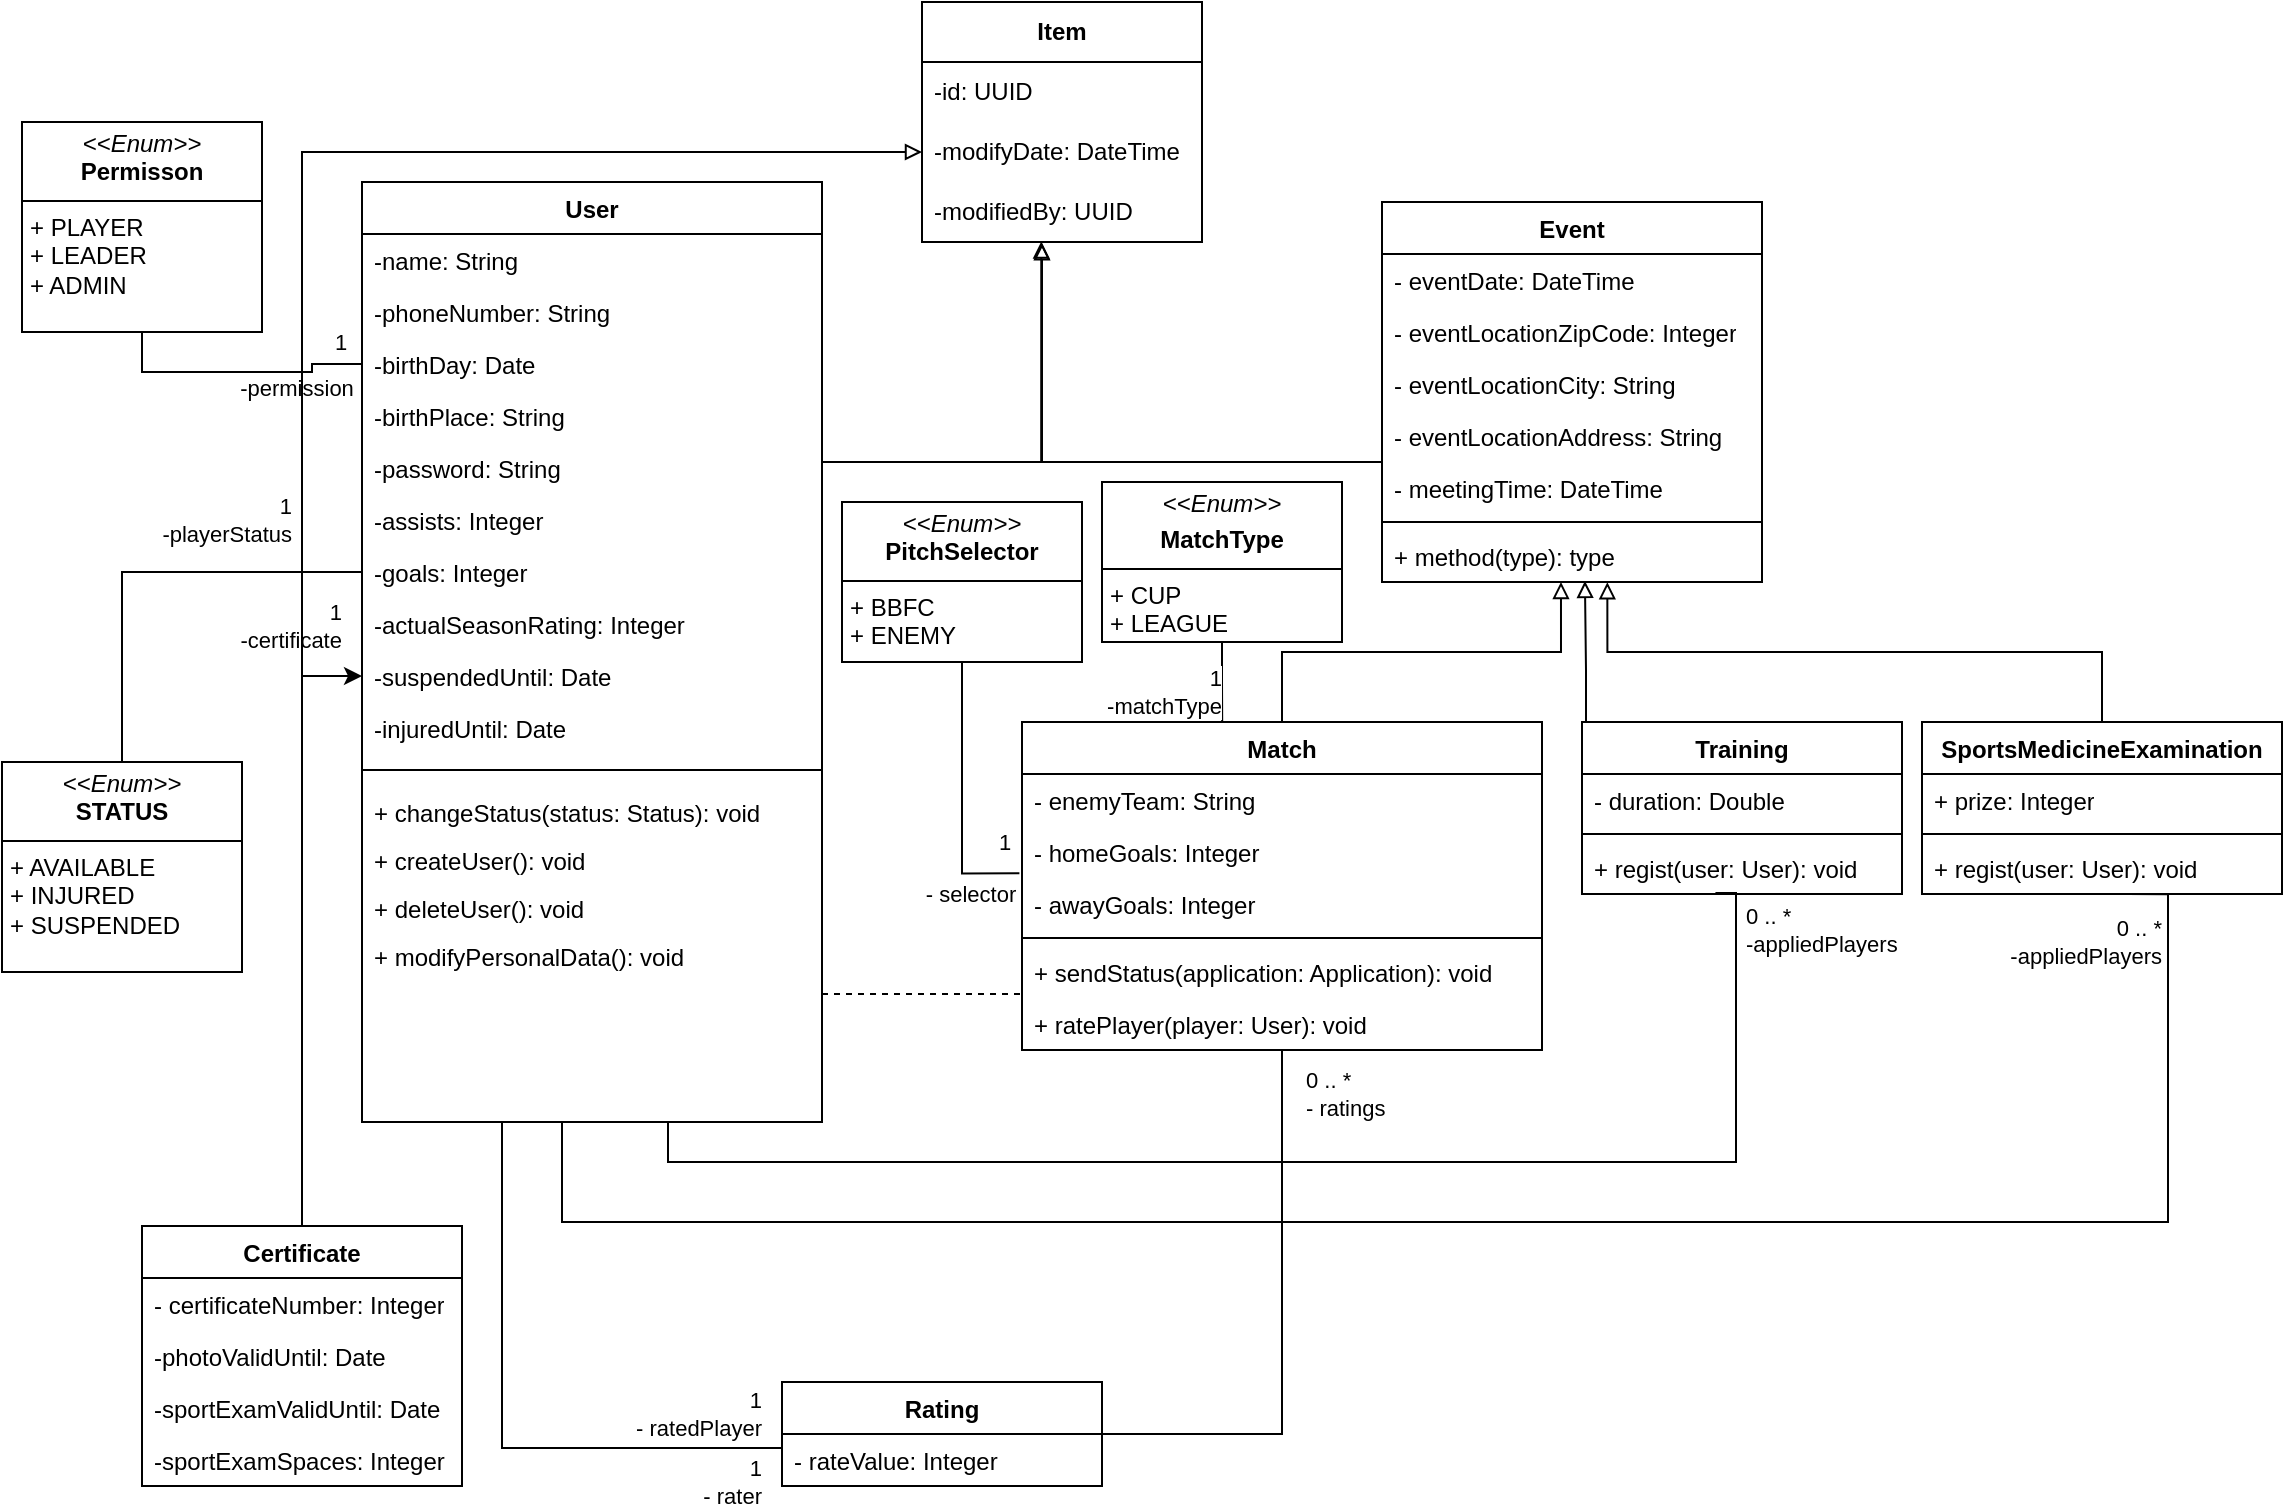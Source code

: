 <mxfile version="24.7.17">
  <diagram id="C5RBs43oDa-KdzZeNtuy" name="Page-1">
    <mxGraphModel dx="1036" dy="654" grid="1" gridSize="10" guides="1" tooltips="1" connect="1" arrows="1" fold="1" page="1" pageScale="1" pageWidth="1169" pageHeight="827" math="0" shadow="0">
      <root>
        <mxCell id="WIyWlLk6GJQsqaUBKTNV-0" />
        <mxCell id="WIyWlLk6GJQsqaUBKTNV-1" parent="WIyWlLk6GJQsqaUBKTNV-0" />
        <mxCell id="DSfsslLwyBWkTTVsgxzs-6" style="edgeStyle=orthogonalEdgeStyle;rounded=0;orthogonalLoop=1;jettySize=auto;html=1;endArrow=block;endFill=0;entryX=0.426;entryY=0.993;entryDx=0;entryDy=0;entryPerimeter=0;" parent="WIyWlLk6GJQsqaUBKTNV-1" source="zkfFHV4jXpPFQw0GAbJ--0" target="DSfsslLwyBWkTTVsgxzs-5" edge="1">
          <mxGeometry relative="1" as="geometry">
            <mxPoint x="520" y="141" as="targetPoint" />
            <Array as="points">
              <mxPoint x="520" y="250" />
            </Array>
          </mxGeometry>
        </mxCell>
        <mxCell id="DSfsslLwyBWkTTVsgxzs-65" style="edgeStyle=orthogonalEdgeStyle;rounded=0;orthogonalLoop=1;jettySize=auto;html=1;entryX=0;entryY=0.154;entryDx=0;entryDy=0;endArrow=none;endFill=0;entryPerimeter=0;" parent="WIyWlLk6GJQsqaUBKTNV-1" target="DSfsslLwyBWkTTVsgxzs-61" edge="1">
          <mxGeometry relative="1" as="geometry">
            <mxPoint x="250" y="580" as="sourcePoint" />
            <mxPoint x="380.32" y="730.436" as="targetPoint" />
            <Array as="points">
              <mxPoint x="250" y="743" />
              <mxPoint x="390" y="743" />
            </Array>
          </mxGeometry>
        </mxCell>
        <mxCell id="DSfsslLwyBWkTTVsgxzs-66" value="1&lt;div&gt;- ratedPlayer&lt;/div&gt;" style="edgeLabel;html=1;align=right;verticalAlign=middle;resizable=0;points=[];" parent="DSfsslLwyBWkTTVsgxzs-65" vertex="1" connectable="0">
          <mxGeometry x="0.612" relative="1" as="geometry">
            <mxPoint x="47" y="-17" as="offset" />
          </mxGeometry>
        </mxCell>
        <mxCell id="DSfsslLwyBWkTTVsgxzs-70" value="&lt;span style=&quot;&quot;&gt;1&lt;/span&gt;&lt;div style=&quot;&quot;&gt;- rater&lt;/div&gt;" style="edgeLabel;html=1;align=right;verticalAlign=middle;resizable=0;points=[];" parent="DSfsslLwyBWkTTVsgxzs-65" vertex="1" connectable="0">
          <mxGeometry x="0.456" y="-1" relative="1" as="geometry">
            <mxPoint x="70" y="16" as="offset" />
          </mxGeometry>
        </mxCell>
        <mxCell id="zkfFHV4jXpPFQw0GAbJ--0" value="User&#xa;" style="swimlane;fontStyle=1;align=center;verticalAlign=top;childLayout=stackLayout;horizontal=1;startSize=26;horizontalStack=0;resizeParent=1;resizeLast=0;collapsible=1;marginBottom=0;rounded=0;shadow=0;strokeWidth=1;" parent="WIyWlLk6GJQsqaUBKTNV-1" vertex="1">
          <mxGeometry x="180" y="110" width="230" height="470" as="geometry">
            <mxRectangle x="230" y="140" width="160" height="26" as="alternateBounds" />
          </mxGeometry>
        </mxCell>
        <mxCell id="zkfFHV4jXpPFQw0GAbJ--1" value="-name: String" style="text;align=left;verticalAlign=top;spacingLeft=4;spacingRight=4;overflow=hidden;rotatable=0;points=[[0,0.5],[1,0.5]];portConstraint=eastwest;" parent="zkfFHV4jXpPFQw0GAbJ--0" vertex="1">
          <mxGeometry y="26" width="230" height="26" as="geometry" />
        </mxCell>
        <mxCell id="zkfFHV4jXpPFQw0GAbJ--2" value="-phoneNumber: String" style="text;align=left;verticalAlign=top;spacingLeft=4;spacingRight=4;overflow=hidden;rotatable=0;points=[[0,0.5],[1,0.5]];portConstraint=eastwest;rounded=0;shadow=0;html=0;" parent="zkfFHV4jXpPFQw0GAbJ--0" vertex="1">
          <mxGeometry y="52" width="230" height="26" as="geometry" />
        </mxCell>
        <mxCell id="zkfFHV4jXpPFQw0GAbJ--3" value="-birthDay: Date" style="text;align=left;verticalAlign=top;spacingLeft=4;spacingRight=4;overflow=hidden;rotatable=0;points=[[0,0.5],[1,0.5]];portConstraint=eastwest;rounded=0;shadow=0;html=0;" parent="zkfFHV4jXpPFQw0GAbJ--0" vertex="1">
          <mxGeometry y="78" width="230" height="26" as="geometry" />
        </mxCell>
        <mxCell id="DSfsslLwyBWkTTVsgxzs-0" value="-birthPlace: String" style="text;align=left;verticalAlign=top;spacingLeft=4;spacingRight=4;overflow=hidden;rotatable=0;points=[[0,0.5],[1,0.5]];portConstraint=eastwest;rounded=0;shadow=0;html=0;" parent="zkfFHV4jXpPFQw0GAbJ--0" vertex="1">
          <mxGeometry y="104" width="230" height="26" as="geometry" />
        </mxCell>
        <mxCell id="DSfsslLwyBWkTTVsgxzs-1" value="-password: String" style="text;align=left;verticalAlign=top;spacingLeft=4;spacingRight=4;overflow=hidden;rotatable=0;points=[[0,0.5],[1,0.5]];portConstraint=eastwest;rounded=0;shadow=0;html=0;" parent="zkfFHV4jXpPFQw0GAbJ--0" vertex="1">
          <mxGeometry y="130" width="230" height="26" as="geometry" />
        </mxCell>
        <mxCell id="DSfsslLwyBWkTTVsgxzs-12" value="-assists: Integer&#xa;" style="text;align=left;verticalAlign=top;spacingLeft=4;spacingRight=4;overflow=hidden;rotatable=0;points=[[0,0.5],[1,0.5]];portConstraint=eastwest;rounded=0;shadow=0;html=0;" parent="zkfFHV4jXpPFQw0GAbJ--0" vertex="1">
          <mxGeometry y="156" width="230" height="26" as="geometry" />
        </mxCell>
        <mxCell id="DSfsslLwyBWkTTVsgxzs-11" value="-goals: Integer&#xa;" style="text;align=left;verticalAlign=top;spacingLeft=4;spacingRight=4;overflow=hidden;rotatable=0;points=[[0,0.5],[1,0.5]];portConstraint=eastwest;rounded=0;shadow=0;html=0;" parent="zkfFHV4jXpPFQw0GAbJ--0" vertex="1">
          <mxGeometry y="182" width="230" height="26" as="geometry" />
        </mxCell>
        <mxCell id="DSfsslLwyBWkTTVsgxzs-54" value="-actualSeasonRating: Integer&#xa;" style="text;align=left;verticalAlign=top;spacingLeft=4;spacingRight=4;overflow=hidden;rotatable=0;points=[[0,0.5],[1,0.5]];portConstraint=eastwest;rounded=0;shadow=0;html=0;" parent="zkfFHV4jXpPFQw0GAbJ--0" vertex="1">
          <mxGeometry y="208" width="230" height="26" as="geometry" />
        </mxCell>
        <mxCell id="DSfsslLwyBWkTTVsgxzs-58" value="-suspendedUntil: Date&#xa;" style="text;align=left;verticalAlign=top;spacingLeft=4;spacingRight=4;overflow=hidden;rotatable=0;points=[[0,0.5],[1,0.5]];portConstraint=eastwest;rounded=0;shadow=0;html=0;" parent="zkfFHV4jXpPFQw0GAbJ--0" vertex="1">
          <mxGeometry y="234" width="230" height="26" as="geometry" />
        </mxCell>
        <mxCell id="PgkXn1ApNqXsyGtWUfF3-30" value="-injuredUntil: Date&#xa;" style="text;align=left;verticalAlign=top;spacingLeft=4;spacingRight=4;overflow=hidden;rotatable=0;points=[[0,0.5],[1,0.5]];portConstraint=eastwest;rounded=0;shadow=0;html=0;" parent="zkfFHV4jXpPFQw0GAbJ--0" vertex="1">
          <mxGeometry y="260" width="230" height="26" as="geometry" />
        </mxCell>
        <mxCell id="zkfFHV4jXpPFQw0GAbJ--4" value="" style="line;html=1;strokeWidth=1;align=left;verticalAlign=middle;spacingTop=-1;spacingLeft=3;spacingRight=3;rotatable=0;labelPosition=right;points=[];portConstraint=eastwest;" parent="zkfFHV4jXpPFQw0GAbJ--0" vertex="1">
          <mxGeometry y="286" width="230" height="16" as="geometry" />
        </mxCell>
        <mxCell id="zkfFHV4jXpPFQw0GAbJ--5" value="+ changeStatus(status: Status): void" style="text;align=left;verticalAlign=top;spacingLeft=4;spacingRight=4;overflow=hidden;rotatable=0;points=[[0,0.5],[1,0.5]];portConstraint=eastwest;" parent="zkfFHV4jXpPFQw0GAbJ--0" vertex="1">
          <mxGeometry y="302" width="230" height="24" as="geometry" />
        </mxCell>
        <mxCell id="DSfsslLwyBWkTTVsgxzs-71" value="+ createUser(): void" style="text;align=left;verticalAlign=top;spacingLeft=4;spacingRight=4;overflow=hidden;rotatable=0;points=[[0,0.5],[1,0.5]];portConstraint=eastwest;" parent="zkfFHV4jXpPFQw0GAbJ--0" vertex="1">
          <mxGeometry y="326" width="230" height="24" as="geometry" />
        </mxCell>
        <mxCell id="DSfsslLwyBWkTTVsgxzs-72" value="+ deleteUser(): void" style="text;align=left;verticalAlign=top;spacingLeft=4;spacingRight=4;overflow=hidden;rotatable=0;points=[[0,0.5],[1,0.5]];portConstraint=eastwest;" parent="zkfFHV4jXpPFQw0GAbJ--0" vertex="1">
          <mxGeometry y="350" width="230" height="24" as="geometry" />
        </mxCell>
        <mxCell id="DSfsslLwyBWkTTVsgxzs-73" value="+ modifyPersonalData(): void" style="text;align=left;verticalAlign=top;spacingLeft=4;spacingRight=4;overflow=hidden;rotatable=0;points=[[0,0.5],[1,0.5]];portConstraint=eastwest;" parent="zkfFHV4jXpPFQw0GAbJ--0" vertex="1">
          <mxGeometry y="374" width="230" height="24" as="geometry" />
        </mxCell>
        <mxCell id="DSfsslLwyBWkTTVsgxzs-2" value="&lt;b&gt;Item&lt;/b&gt;" style="swimlane;fontStyle=0;childLayout=stackLayout;horizontal=1;startSize=30;horizontalStack=0;resizeParent=1;resizeParentMax=0;resizeLast=0;collapsible=1;marginBottom=0;whiteSpace=wrap;html=1;" parent="WIyWlLk6GJQsqaUBKTNV-1" vertex="1">
          <mxGeometry x="460" y="20" width="140" height="120" as="geometry" />
        </mxCell>
        <mxCell id="DSfsslLwyBWkTTVsgxzs-3" value="-id: UUID" style="text;strokeColor=none;fillColor=none;align=left;verticalAlign=middle;spacingLeft=4;spacingRight=4;overflow=hidden;points=[[0,0.5],[1,0.5]];portConstraint=eastwest;rotatable=0;whiteSpace=wrap;html=1;" parent="DSfsslLwyBWkTTVsgxzs-2" vertex="1">
          <mxGeometry y="30" width="140" height="30" as="geometry" />
        </mxCell>
        <mxCell id="DSfsslLwyBWkTTVsgxzs-4" value="-modifyDate: DateTime" style="text;strokeColor=none;fillColor=none;align=left;verticalAlign=middle;spacingLeft=4;spacingRight=4;overflow=hidden;points=[[0,0.5],[1,0.5]];portConstraint=eastwest;rotatable=0;whiteSpace=wrap;html=1;" parent="DSfsslLwyBWkTTVsgxzs-2" vertex="1">
          <mxGeometry y="60" width="140" height="30" as="geometry" />
        </mxCell>
        <mxCell id="DSfsslLwyBWkTTVsgxzs-5" value="-modifiedBy: UUID" style="text;strokeColor=none;fillColor=none;align=left;verticalAlign=middle;spacingLeft=4;spacingRight=4;overflow=hidden;points=[[0,0.5],[1,0.5]];portConstraint=eastwest;rotatable=0;whiteSpace=wrap;html=1;" parent="DSfsslLwyBWkTTVsgxzs-2" vertex="1">
          <mxGeometry y="90" width="140" height="30" as="geometry" />
        </mxCell>
        <mxCell id="DSfsslLwyBWkTTVsgxzs-8" style="edgeStyle=orthogonalEdgeStyle;rounded=0;orthogonalLoop=1;jettySize=auto;html=1;entryX=0;entryY=0.5;entryDx=0;entryDy=0;endArrow=none;endFill=0;" parent="WIyWlLk6GJQsqaUBKTNV-1" source="DSfsslLwyBWkTTVsgxzs-7" target="zkfFHV4jXpPFQw0GAbJ--3" edge="1">
          <mxGeometry relative="1" as="geometry" />
        </mxCell>
        <mxCell id="DSfsslLwyBWkTTVsgxzs-9" value="-permission&lt;div&gt;&lt;br&gt;&lt;/div&gt;" style="edgeLabel;html=1;align=center;verticalAlign=middle;resizable=0;points=[];" parent="DSfsslLwyBWkTTVsgxzs-8" vertex="1" connectable="0">
          <mxGeometry x="0.739" y="-2" relative="1" as="geometry">
            <mxPoint x="-16" y="17" as="offset" />
          </mxGeometry>
        </mxCell>
        <mxCell id="DSfsslLwyBWkTTVsgxzs-10" value="1" style="edgeLabel;html=1;align=center;verticalAlign=middle;resizable=0;points=[];" parent="DSfsslLwyBWkTTVsgxzs-8" vertex="1" connectable="0">
          <mxGeometry x="0.682" y="-1" relative="1" as="geometry">
            <mxPoint x="10" y="-12" as="offset" />
          </mxGeometry>
        </mxCell>
        <mxCell id="DSfsslLwyBWkTTVsgxzs-7" value="&lt;p style=&quot;margin:0px;margin-top:4px;text-align:center;&quot;&gt;&lt;i&gt;&amp;lt;&amp;lt;Enum&amp;gt;&amp;gt;&lt;/i&gt;&lt;br&gt;&lt;b&gt;Permisson&lt;/b&gt;&lt;/p&gt;&lt;hr size=&quot;1&quot; style=&quot;border-style:solid;&quot;&gt;&lt;p style=&quot;margin:0px;margin-left:4px;&quot;&gt;+ PLAYER&lt;br&gt;+ LEADER&lt;/p&gt;&lt;p style=&quot;margin:0px;margin-left:4px;&quot;&gt;+ ADMIN&lt;/p&gt;" style="verticalAlign=top;align=left;overflow=fill;html=1;whiteSpace=wrap;" parent="WIyWlLk6GJQsqaUBKTNV-1" vertex="1">
          <mxGeometry x="10" y="80" width="120" height="105" as="geometry" />
        </mxCell>
        <mxCell id="DSfsslLwyBWkTTVsgxzs-13" value="&lt;div&gt;Event&lt;/div&gt;&lt;div&gt;&lt;br&gt;&lt;/div&gt;" style="swimlane;fontStyle=1;align=center;verticalAlign=top;childLayout=stackLayout;horizontal=1;startSize=26;horizontalStack=0;resizeParent=1;resizeParentMax=0;resizeLast=0;collapsible=1;marginBottom=0;whiteSpace=wrap;html=1;" parent="WIyWlLk6GJQsqaUBKTNV-1" vertex="1">
          <mxGeometry x="690" y="120" width="190" height="190" as="geometry" />
        </mxCell>
        <mxCell id="DSfsslLwyBWkTTVsgxzs-14" value="- eventDate: DateTime&lt;div&gt;&lt;br&gt;&lt;/div&gt;" style="text;strokeColor=none;fillColor=none;align=left;verticalAlign=top;spacingLeft=4;spacingRight=4;overflow=hidden;rotatable=0;points=[[0,0.5],[1,0.5]];portConstraint=eastwest;whiteSpace=wrap;html=1;" parent="DSfsslLwyBWkTTVsgxzs-13" vertex="1">
          <mxGeometry y="26" width="190" height="26" as="geometry" />
        </mxCell>
        <mxCell id="DSfsslLwyBWkTTVsgxzs-18" value="- eventLocationZipCode: Integer&lt;div&gt;&lt;div&gt;&lt;br&gt;&lt;/div&gt;&lt;/div&gt;" style="text;strokeColor=none;fillColor=none;align=left;verticalAlign=top;spacingLeft=4;spacingRight=4;overflow=hidden;rotatable=0;points=[[0,0.5],[1,0.5]];portConstraint=eastwest;whiteSpace=wrap;html=1;" parent="DSfsslLwyBWkTTVsgxzs-13" vertex="1">
          <mxGeometry y="52" width="190" height="26" as="geometry" />
        </mxCell>
        <mxCell id="DSfsslLwyBWkTTVsgxzs-19" value="- eventLocationCity: String&lt;div&gt;&lt;div&gt;&lt;br&gt;&lt;/div&gt;&lt;/div&gt;" style="text;strokeColor=none;fillColor=none;align=left;verticalAlign=top;spacingLeft=4;spacingRight=4;overflow=hidden;rotatable=0;points=[[0,0.5],[1,0.5]];portConstraint=eastwest;whiteSpace=wrap;html=1;" parent="DSfsslLwyBWkTTVsgxzs-13" vertex="1">
          <mxGeometry y="78" width="190" height="26" as="geometry" />
        </mxCell>
        <mxCell id="DSfsslLwyBWkTTVsgxzs-20" value="- eventLocationAddress: String&lt;div&gt;&lt;div&gt;&lt;br&gt;&lt;/div&gt;&lt;/div&gt;" style="text;strokeColor=none;fillColor=none;align=left;verticalAlign=top;spacingLeft=4;spacingRight=4;overflow=hidden;rotatable=0;points=[[0,0.5],[1,0.5]];portConstraint=eastwest;whiteSpace=wrap;html=1;" parent="DSfsslLwyBWkTTVsgxzs-13" vertex="1">
          <mxGeometry y="104" width="190" height="26" as="geometry" />
        </mxCell>
        <mxCell id="DSfsslLwyBWkTTVsgxzs-36" value="- meetingTime: DateTime&lt;div&gt;&lt;div&gt;&lt;br&gt;&lt;/div&gt;&lt;/div&gt;" style="text;strokeColor=none;fillColor=none;align=left;verticalAlign=top;spacingLeft=4;spacingRight=4;overflow=hidden;rotatable=0;points=[[0,0.5],[1,0.5]];portConstraint=eastwest;whiteSpace=wrap;html=1;" parent="DSfsslLwyBWkTTVsgxzs-13" vertex="1">
          <mxGeometry y="130" width="190" height="26" as="geometry" />
        </mxCell>
        <mxCell id="DSfsslLwyBWkTTVsgxzs-15" value="" style="line;strokeWidth=1;fillColor=none;align=left;verticalAlign=middle;spacingTop=-1;spacingLeft=3;spacingRight=3;rotatable=0;labelPosition=right;points=[];portConstraint=eastwest;strokeColor=inherit;" parent="DSfsslLwyBWkTTVsgxzs-13" vertex="1">
          <mxGeometry y="156" width="190" height="8" as="geometry" />
        </mxCell>
        <mxCell id="DSfsslLwyBWkTTVsgxzs-16" value="+ method(type): type" style="text;strokeColor=none;fillColor=none;align=left;verticalAlign=top;spacingLeft=4;spacingRight=4;overflow=hidden;rotatable=0;points=[[0,0.5],[1,0.5]];portConstraint=eastwest;whiteSpace=wrap;html=1;" parent="DSfsslLwyBWkTTVsgxzs-13" vertex="1">
          <mxGeometry y="164" width="190" height="26" as="geometry" />
        </mxCell>
        <mxCell id="DSfsslLwyBWkTTVsgxzs-17" style="edgeStyle=orthogonalEdgeStyle;rounded=0;orthogonalLoop=1;jettySize=auto;html=1;endArrow=block;endFill=0;entryX=0.427;entryY=1.02;entryDx=0;entryDy=0;entryPerimeter=0;" parent="WIyWlLk6GJQsqaUBKTNV-1" target="DSfsslLwyBWkTTVsgxzs-5" edge="1">
          <mxGeometry relative="1" as="geometry">
            <mxPoint x="690" y="250" as="sourcePoint" />
            <mxPoint x="540" y="150" as="targetPoint" />
            <Array as="points">
              <mxPoint x="520" y="250" />
              <mxPoint x="520" y="141" />
            </Array>
          </mxGeometry>
        </mxCell>
        <mxCell id="DSfsslLwyBWkTTVsgxzs-21" value="Match" style="swimlane;fontStyle=1;align=center;verticalAlign=top;childLayout=stackLayout;horizontal=1;startSize=26;horizontalStack=0;resizeParent=1;resizeParentMax=0;resizeLast=0;collapsible=1;marginBottom=0;whiteSpace=wrap;html=1;" parent="WIyWlLk6GJQsqaUBKTNV-1" vertex="1">
          <mxGeometry x="510" y="380" width="260" height="164" as="geometry">
            <mxRectangle x="440" y="470" width="70" height="30" as="alternateBounds" />
          </mxGeometry>
        </mxCell>
        <mxCell id="DSfsslLwyBWkTTVsgxzs-22" value="- enemyTeam: String" style="text;strokeColor=none;fillColor=none;align=left;verticalAlign=top;spacingLeft=4;spacingRight=4;overflow=hidden;rotatable=0;points=[[0,0.5],[1,0.5]];portConstraint=eastwest;whiteSpace=wrap;html=1;" parent="DSfsslLwyBWkTTVsgxzs-21" vertex="1">
          <mxGeometry y="26" width="260" height="26" as="geometry" />
        </mxCell>
        <mxCell id="DSfsslLwyBWkTTVsgxzs-37" value="- homeGoals: Integer&lt;div&gt;&lt;br&gt;&lt;/div&gt;" style="text;strokeColor=none;fillColor=none;align=left;verticalAlign=top;spacingLeft=4;spacingRight=4;overflow=hidden;rotatable=0;points=[[0,0.5],[1,0.5]];portConstraint=eastwest;whiteSpace=wrap;html=1;" parent="DSfsslLwyBWkTTVsgxzs-21" vertex="1">
          <mxGeometry y="52" width="260" height="26" as="geometry" />
        </mxCell>
        <mxCell id="DSfsslLwyBWkTTVsgxzs-38" value="- awayGoals: Integer&lt;div&gt;&lt;br&gt;&lt;/div&gt;" style="text;strokeColor=none;fillColor=none;align=left;verticalAlign=top;spacingLeft=4;spacingRight=4;overflow=hidden;rotatable=0;points=[[0,0.5],[1,0.5]];portConstraint=eastwest;whiteSpace=wrap;html=1;" parent="DSfsslLwyBWkTTVsgxzs-21" vertex="1">
          <mxGeometry y="78" width="260" height="26" as="geometry" />
        </mxCell>
        <mxCell id="DSfsslLwyBWkTTVsgxzs-23" value="" style="line;strokeWidth=1;fillColor=none;align=left;verticalAlign=middle;spacingTop=-1;spacingLeft=3;spacingRight=3;rotatable=0;labelPosition=right;points=[];portConstraint=eastwest;strokeColor=inherit;" parent="DSfsslLwyBWkTTVsgxzs-21" vertex="1">
          <mxGeometry y="104" width="260" height="8" as="geometry" />
        </mxCell>
        <mxCell id="DSfsslLwyBWkTTVsgxzs-24" value="+ sendStatus(application: Application): void" style="text;strokeColor=none;fillColor=none;align=left;verticalAlign=top;spacingLeft=4;spacingRight=4;overflow=hidden;rotatable=0;points=[[0,0.5],[1,0.5]];portConstraint=eastwest;whiteSpace=wrap;html=1;" parent="DSfsslLwyBWkTTVsgxzs-21" vertex="1">
          <mxGeometry y="112" width="260" height="26" as="geometry" />
        </mxCell>
        <mxCell id="DSfsslLwyBWkTTVsgxzs-69" value="&lt;span style=&quot;text-wrap: nowrap;&quot;&gt;+ ratePlayer(player: User): void&lt;/span&gt;" style="text;strokeColor=none;fillColor=none;align=left;verticalAlign=top;spacingLeft=4;spacingRight=4;overflow=hidden;rotatable=0;points=[[0,0.5],[1,0.5]];portConstraint=eastwest;whiteSpace=wrap;html=1;" parent="DSfsslLwyBWkTTVsgxzs-21" vertex="1">
          <mxGeometry y="138" width="260" height="26" as="geometry" />
        </mxCell>
        <mxCell id="DSfsslLwyBWkTTVsgxzs-25" style="edgeStyle=orthogonalEdgeStyle;rounded=0;orthogonalLoop=1;jettySize=auto;html=1;endArrow=block;endFill=0;entryX=0.471;entryY=0.998;entryDx=0;entryDy=0;entryPerimeter=0;" parent="WIyWlLk6GJQsqaUBKTNV-1" source="DSfsslLwyBWkTTVsgxzs-21" target="DSfsslLwyBWkTTVsgxzs-16" edge="1">
          <mxGeometry relative="1" as="geometry">
            <mxPoint x="780" y="330" as="targetPoint" />
          </mxGeometry>
        </mxCell>
        <mxCell id="DSfsslLwyBWkTTVsgxzs-30" style="edgeStyle=orthogonalEdgeStyle;rounded=0;orthogonalLoop=1;jettySize=auto;html=1;endArrow=block;endFill=0;entryX=0.534;entryY=0.98;entryDx=0;entryDy=0;entryPerimeter=0;" parent="WIyWlLk6GJQsqaUBKTNV-1" source="DSfsslLwyBWkTTVsgxzs-26" target="DSfsslLwyBWkTTVsgxzs-16" edge="1">
          <mxGeometry relative="1" as="geometry">
            <mxPoint x="792" y="330" as="targetPoint" />
            <Array as="points">
              <mxPoint x="792" y="354" />
              <mxPoint x="791" y="354" />
            </Array>
          </mxGeometry>
        </mxCell>
        <mxCell id="DSfsslLwyBWkTTVsgxzs-26" value="Training" style="swimlane;fontStyle=1;align=center;verticalAlign=top;childLayout=stackLayout;horizontal=1;startSize=26;horizontalStack=0;resizeParent=1;resizeParentMax=0;resizeLast=0;collapsible=1;marginBottom=0;whiteSpace=wrap;html=1;" parent="WIyWlLk6GJQsqaUBKTNV-1" vertex="1">
          <mxGeometry x="790" y="380" width="160" height="86" as="geometry" />
        </mxCell>
        <mxCell id="DSfsslLwyBWkTTVsgxzs-27" value="- duration: Double&lt;div&gt;&lt;br&gt;&lt;/div&gt;" style="text;strokeColor=none;fillColor=none;align=left;verticalAlign=top;spacingLeft=4;spacingRight=4;overflow=hidden;rotatable=0;points=[[0,0.5],[1,0.5]];portConstraint=eastwest;whiteSpace=wrap;html=1;" parent="DSfsslLwyBWkTTVsgxzs-26" vertex="1">
          <mxGeometry y="26" width="160" height="26" as="geometry" />
        </mxCell>
        <mxCell id="DSfsslLwyBWkTTVsgxzs-28" value="" style="line;strokeWidth=1;fillColor=none;align=left;verticalAlign=middle;spacingTop=-1;spacingLeft=3;spacingRight=3;rotatable=0;labelPosition=right;points=[];portConstraint=eastwest;strokeColor=inherit;" parent="DSfsslLwyBWkTTVsgxzs-26" vertex="1">
          <mxGeometry y="52" width="160" height="8" as="geometry" />
        </mxCell>
        <mxCell id="DSfsslLwyBWkTTVsgxzs-29" value="+ regist(user: User): void" style="text;strokeColor=none;fillColor=none;align=left;verticalAlign=top;spacingLeft=4;spacingRight=4;overflow=hidden;rotatable=0;points=[[0,0.5],[1,0.5]];portConstraint=eastwest;whiteSpace=wrap;html=1;" parent="DSfsslLwyBWkTTVsgxzs-26" vertex="1">
          <mxGeometry y="60" width="160" height="26" as="geometry" />
        </mxCell>
        <mxCell id="DSfsslLwyBWkTTVsgxzs-31" value="SportsMedicineExamination" style="swimlane;fontStyle=1;align=center;verticalAlign=top;childLayout=stackLayout;horizontal=1;startSize=26;horizontalStack=0;resizeParent=1;resizeParentMax=0;resizeLast=0;collapsible=1;marginBottom=0;whiteSpace=wrap;html=1;" parent="WIyWlLk6GJQsqaUBKTNV-1" vertex="1">
          <mxGeometry x="960" y="380" width="180" height="86" as="geometry" />
        </mxCell>
        <mxCell id="DSfsslLwyBWkTTVsgxzs-32" value="+ prize: Integer" style="text;strokeColor=none;fillColor=none;align=left;verticalAlign=top;spacingLeft=4;spacingRight=4;overflow=hidden;rotatable=0;points=[[0,0.5],[1,0.5]];portConstraint=eastwest;whiteSpace=wrap;html=1;" parent="DSfsslLwyBWkTTVsgxzs-31" vertex="1">
          <mxGeometry y="26" width="180" height="26" as="geometry" />
        </mxCell>
        <mxCell id="DSfsslLwyBWkTTVsgxzs-33" value="" style="line;strokeWidth=1;fillColor=none;align=left;verticalAlign=middle;spacingTop=-1;spacingLeft=3;spacingRight=3;rotatable=0;labelPosition=right;points=[];portConstraint=eastwest;strokeColor=inherit;" parent="DSfsslLwyBWkTTVsgxzs-31" vertex="1">
          <mxGeometry y="52" width="180" height="8" as="geometry" />
        </mxCell>
        <mxCell id="DSfsslLwyBWkTTVsgxzs-34" value="+ regist(user: User): void" style="text;strokeColor=none;fillColor=none;align=left;verticalAlign=top;spacingLeft=4;spacingRight=4;overflow=hidden;rotatable=0;points=[[0,0.5],[1,0.5]];portConstraint=eastwest;whiteSpace=wrap;html=1;" parent="DSfsslLwyBWkTTVsgxzs-31" vertex="1">
          <mxGeometry y="60" width="180" height="26" as="geometry" />
        </mxCell>
        <mxCell id="DSfsslLwyBWkTTVsgxzs-35" style="edgeStyle=orthogonalEdgeStyle;rounded=0;orthogonalLoop=1;jettySize=auto;html=1;entryX=0.593;entryY=1.003;entryDx=0;entryDy=0;entryPerimeter=0;endArrow=block;endFill=0;" parent="WIyWlLk6GJQsqaUBKTNV-1" source="DSfsslLwyBWkTTVsgxzs-31" target="DSfsslLwyBWkTTVsgxzs-16" edge="1">
          <mxGeometry relative="1" as="geometry" />
        </mxCell>
        <mxCell id="DSfsslLwyBWkTTVsgxzs-39" value="&lt;p style=&quot;margin:0px;margin-top:4px;text-align:center;&quot;&gt;&lt;i&gt;&amp;lt;&amp;lt;Enum&amp;gt;&amp;gt;&lt;/i&gt;&lt;br&gt;&lt;b&gt;PitchSelector&lt;/b&gt;&lt;/p&gt;&lt;hr size=&quot;1&quot; style=&quot;border-style:solid;&quot;&gt;&lt;p style=&quot;margin:0px;margin-left:4px;&quot;&gt;+ BBFC&lt;br&gt;+ ENEMY&lt;/p&gt;" style="verticalAlign=top;align=left;overflow=fill;html=1;whiteSpace=wrap;" parent="WIyWlLk6GJQsqaUBKTNV-1" vertex="1">
          <mxGeometry x="420" y="270" width="120" height="80" as="geometry" />
        </mxCell>
        <mxCell id="DSfsslLwyBWkTTVsgxzs-40" style="edgeStyle=orthogonalEdgeStyle;rounded=0;orthogonalLoop=1;jettySize=auto;html=1;entryX=-0.005;entryY=0.91;entryDx=0;entryDy=0;entryPerimeter=0;endArrow=none;endFill=0;" parent="WIyWlLk6GJQsqaUBKTNV-1" source="DSfsslLwyBWkTTVsgxzs-39" target="DSfsslLwyBWkTTVsgxzs-37" edge="1">
          <mxGeometry relative="1" as="geometry">
            <Array as="points">
              <mxPoint x="480" y="456" />
            </Array>
          </mxGeometry>
        </mxCell>
        <mxCell id="DSfsslLwyBWkTTVsgxzs-41" value="- selector" style="edgeLabel;html=1;align=center;verticalAlign=middle;resizable=0;points=[];" parent="DSfsslLwyBWkTTVsgxzs-40" vertex="1" connectable="0">
          <mxGeometry x="0.625" y="1" relative="1" as="geometry">
            <mxPoint y="11" as="offset" />
          </mxGeometry>
        </mxCell>
        <mxCell id="DSfsslLwyBWkTTVsgxzs-42" value="1" style="edgeLabel;html=1;align=center;verticalAlign=middle;resizable=0;points=[];" parent="DSfsslLwyBWkTTVsgxzs-40" vertex="1" connectable="0">
          <mxGeometry x="0.719" y="-1" relative="1" as="geometry">
            <mxPoint x="11" y="-17" as="offset" />
          </mxGeometry>
        </mxCell>
        <mxCell id="DSfsslLwyBWkTTVsgxzs-43" style="edgeStyle=orthogonalEdgeStyle;rounded=0;orthogonalLoop=1;jettySize=auto;html=1;entryX=0.417;entryY=0.981;entryDx=0;entryDy=0;entryPerimeter=0;exitX=0.5;exitY=1;exitDx=0;exitDy=0;endArrow=none;endFill=0;" parent="WIyWlLk6GJQsqaUBKTNV-1" source="zkfFHV4jXpPFQw0GAbJ--0" target="DSfsslLwyBWkTTVsgxzs-29" edge="1">
          <mxGeometry relative="1" as="geometry">
            <Array as="points">
              <mxPoint x="333" y="580" />
              <mxPoint x="333" y="600" />
              <mxPoint x="867" y="600" />
            </Array>
          </mxGeometry>
        </mxCell>
        <mxCell id="DSfsslLwyBWkTTVsgxzs-48" value="0 .. *&lt;div&gt;-appliedPlayers&lt;/div&gt;" style="edgeLabel;html=1;align=left;verticalAlign=middle;resizable=0;points=[];" parent="DSfsslLwyBWkTTVsgxzs-43" vertex="1" connectable="0">
          <mxGeometry relative="1" as="geometry">
            <mxPoint x="226" y="-116" as="offset" />
          </mxGeometry>
        </mxCell>
        <mxCell id="DSfsslLwyBWkTTVsgxzs-46" style="edgeStyle=orthogonalEdgeStyle;rounded=0;orthogonalLoop=1;jettySize=auto;html=1;endArrow=none;endFill=0;dashed=1;entryX=0;entryY=0.871;entryDx=0;entryDy=0;entryPerimeter=0;" parent="WIyWlLk6GJQsqaUBKTNV-1" target="DSfsslLwyBWkTTVsgxzs-24" edge="1">
          <mxGeometry relative="1" as="geometry">
            <mxPoint x="410" y="516" as="sourcePoint" />
            <mxPoint x="520" y="520" as="targetPoint" />
            <Array as="points">
              <mxPoint x="510" y="516" />
            </Array>
          </mxGeometry>
        </mxCell>
        <mxCell id="DSfsslLwyBWkTTVsgxzs-49" style="edgeStyle=orthogonalEdgeStyle;rounded=0;orthogonalLoop=1;jettySize=auto;html=1;entryX=0.57;entryY=1.002;entryDx=0;entryDy=0;entryPerimeter=0;endArrow=none;endFill=0;" parent="WIyWlLk6GJQsqaUBKTNV-1" source="zkfFHV4jXpPFQw0GAbJ--0" target="DSfsslLwyBWkTTVsgxzs-34" edge="1">
          <mxGeometry relative="1" as="geometry">
            <Array as="points">
              <mxPoint x="280" y="630" />
              <mxPoint x="1083" y="630" />
            </Array>
          </mxGeometry>
        </mxCell>
        <mxCell id="DSfsslLwyBWkTTVsgxzs-50" value="&lt;span style=&quot;color: rgba(0, 0, 0, 0); font-family: monospace; font-size: 0px; text-align: start; background-color: rgb(251, 251, 251);&quot;&gt;%3CmxGraphModel%3E%3Croot%3E%3CmxCell%20id%3D%220%22%2F%3E%3CmxCell%20id%3D%221%22%20parent%3D%220%22%2F%3E%3CmxCell%20id%3D%222%22%20value%3D%220%20..%20*%26lt%3Bdiv%26gt%3B-appliedPlayers%26lt%3B%2Fdiv%26gt%3B%22%20style%3D%22edgeLabel%3Bhtml%3D1%3Balign%3Dleft%3BverticalAlign%3Dmiddle%3Bresizable%3D0%3Bpoints%3D%5B%5D%3B%22%20vertex%3D%221%22%20connectable%3D%220%22%20parent%3D%221%22%3E%3CmxGeometry%20x%3D%22790.448%22%20y%3D%22574%22%20as%3D%22geometry%22%2F%3E%3C%2FmxCell%3E%3C%2Froot%3E%3C%2FmxGraphModel%3E&lt;/span&gt;" style="edgeLabel;html=1;align=center;verticalAlign=middle;resizable=0;points=[];" parent="DSfsslLwyBWkTTVsgxzs-49" vertex="1" connectable="0">
          <mxGeometry x="0.354" y="1" relative="1" as="geometry">
            <mxPoint as="offset" />
          </mxGeometry>
        </mxCell>
        <mxCell id="DSfsslLwyBWkTTVsgxzs-51" value="&lt;span style=&quot;color: rgba(0, 0, 0, 0); font-family: monospace; font-size: 0px; text-align: start; background-color: rgb(251, 251, 251);&quot;&gt;%3CmxGraphModel%3E%3Croot%3E%3CmxCell%20id%3D%220%22%2F%3E%3CmxCell%20id%3D%221%22%20parent%3D%220%22%2F%3E%3CmxCell%20id%3D%222%22%20value%3D%220%20..%20*%26lt%3Bdiv%26gt%3B-appliedPlayers%26lt%3B%2Fdiv%26gt%3B%22%20style%3D%22edgeLabel%3Bhtml%3D1%3Balign%3Dleft%3BverticalAlign%3Dmiddle%3Bresizable%3D0%3Bpoints%3D%5B%5D%3B%22%20vertex%3D%221%22%20connectable%3D%220%22%20parent%3D%221%22%3E%3CmxGeometry%20x%3D%22790.448%22%20y%3D%22574%22%20as%3D%22geometry%22%2F%3E%3C%2FmxCell%3E%3C%2Froot%3E%3C%2FmxGraphModel%3E&lt;/span&gt;" style="edgeLabel;html=1;align=center;verticalAlign=middle;resizable=0;points=[];" parent="DSfsslLwyBWkTTVsgxzs-49" vertex="1" connectable="0">
          <mxGeometry x="0.351" y="2" relative="1" as="geometry">
            <mxPoint as="offset" />
          </mxGeometry>
        </mxCell>
        <mxCell id="DSfsslLwyBWkTTVsgxzs-52" value="&lt;span style=&quot;&quot;&gt;0 .. *&lt;/span&gt;&lt;div style=&quot;&quot;&gt;-appliedPlayers&lt;/div&gt;" style="edgeLabel;html=1;align=right;verticalAlign=middle;resizable=0;points=[];" parent="DSfsslLwyBWkTTVsgxzs-49" vertex="1" connectable="0">
          <mxGeometry x="0.34" y="3" relative="1" as="geometry">
            <mxPoint x="155" y="-137" as="offset" />
          </mxGeometry>
        </mxCell>
        <mxCell id="DSfsslLwyBWkTTVsgxzs-56" style="edgeStyle=orthogonalEdgeStyle;rounded=0;orthogonalLoop=1;jettySize=auto;html=1;entryX=0;entryY=0.5;entryDx=0;entryDy=0;endArrow=none;endFill=0;" parent="WIyWlLk6GJQsqaUBKTNV-1" source="DSfsslLwyBWkTTVsgxzs-55" target="DSfsslLwyBWkTTVsgxzs-11" edge="1">
          <mxGeometry relative="1" as="geometry" />
        </mxCell>
        <mxCell id="DSfsslLwyBWkTTVsgxzs-57" value="&lt;span style=&quot;&quot;&gt;&lt;/span&gt;&lt;div style=&quot;&quot;&gt;1&lt;br&gt;&lt;/div&gt;&lt;div style=&quot;&quot;&gt;-playerStatus&lt;/div&gt;" style="edgeLabel;html=1;align=right;verticalAlign=middle;resizable=0;points=[];" parent="DSfsslLwyBWkTTVsgxzs-56" vertex="1" connectable="0">
          <mxGeometry x="0.287" y="3" relative="1" as="geometry">
            <mxPoint x="42" y="-23" as="offset" />
          </mxGeometry>
        </mxCell>
        <mxCell id="DSfsslLwyBWkTTVsgxzs-55" value="&lt;p style=&quot;margin:0px;margin-top:4px;text-align:center;&quot;&gt;&lt;i&gt;&amp;lt;&amp;lt;Enum&amp;gt;&amp;gt;&lt;/i&gt;&lt;br&gt;&lt;b&gt;STATUS&lt;/b&gt;&lt;/p&gt;&lt;hr size=&quot;1&quot; style=&quot;border-style:solid;&quot;&gt;&lt;p style=&quot;margin:0px;margin-left:4px;&quot;&gt;+ AVAILABLE&lt;br&gt;+ INJURED&lt;/p&gt;&lt;p style=&quot;margin:0px;margin-left:4px;&quot;&gt;+ SUSPENDED&lt;/p&gt;" style="verticalAlign=top;align=left;overflow=fill;html=1;whiteSpace=wrap;" parent="WIyWlLk6GJQsqaUBKTNV-1" vertex="1">
          <mxGeometry y="400" width="120" height="105" as="geometry" />
        </mxCell>
        <mxCell id="DSfsslLwyBWkTTVsgxzs-64" style="edgeStyle=orthogonalEdgeStyle;rounded=0;orthogonalLoop=1;jettySize=auto;html=1;endArrow=none;endFill=0;entryX=0.5;entryY=1;entryDx=0;entryDy=0;" parent="WIyWlLk6GJQsqaUBKTNV-1" source="DSfsslLwyBWkTTVsgxzs-60" target="DSfsslLwyBWkTTVsgxzs-21" edge="1">
          <mxGeometry relative="1" as="geometry">
            <mxPoint x="640" y="550" as="targetPoint" />
            <Array as="points">
              <mxPoint x="640" y="736" />
            </Array>
          </mxGeometry>
        </mxCell>
        <mxCell id="DSfsslLwyBWkTTVsgxzs-67" value="0 .. *&lt;div&gt;- ratings&lt;/div&gt;" style="edgeLabel;html=1;align=left;verticalAlign=middle;resizable=0;points=[];" parent="DSfsslLwyBWkTTVsgxzs-64" vertex="1" connectable="0">
          <mxGeometry x="0.712" y="-1" relative="1" as="geometry">
            <mxPoint x="9" y="-19" as="offset" />
          </mxGeometry>
        </mxCell>
        <mxCell id="DSfsslLwyBWkTTVsgxzs-60" value="Rating" style="swimlane;fontStyle=1;align=center;verticalAlign=top;childLayout=stackLayout;horizontal=1;startSize=26;horizontalStack=0;resizeParent=1;resizeParentMax=0;resizeLast=0;collapsible=1;marginBottom=0;whiteSpace=wrap;html=1;" parent="WIyWlLk6GJQsqaUBKTNV-1" vertex="1">
          <mxGeometry x="390" y="710" width="160" height="52" as="geometry" />
        </mxCell>
        <mxCell id="DSfsslLwyBWkTTVsgxzs-61" value="- rateValue: Integer" style="text;strokeColor=none;fillColor=none;align=left;verticalAlign=top;spacingLeft=4;spacingRight=4;overflow=hidden;rotatable=0;points=[[0,0.5],[1,0.5]];portConstraint=eastwest;whiteSpace=wrap;html=1;" parent="DSfsslLwyBWkTTVsgxzs-60" vertex="1">
          <mxGeometry y="26" width="160" height="26" as="geometry" />
        </mxCell>
        <mxCell id="NNJyCebtvgEr4FfkpYCV-1" style="edgeStyle=orthogonalEdgeStyle;rounded=0;orthogonalLoop=1;jettySize=auto;html=1;entryX=0.385;entryY=0;entryDx=0;entryDy=0;entryPerimeter=0;endArrow=none;endFill=0;" parent="WIyWlLk6GJQsqaUBKTNV-1" source="NNJyCebtvgEr4FfkpYCV-0" target="DSfsslLwyBWkTTVsgxzs-21" edge="1">
          <mxGeometry relative="1" as="geometry" />
        </mxCell>
        <mxCell id="NNJyCebtvgEr4FfkpYCV-2" value="1&lt;br&gt;&lt;div&gt;-matchType&lt;br&gt;&lt;/div&gt;" style="edgeLabel;html=1;align=right;verticalAlign=middle;resizable=0;points=[];" parent="NNJyCebtvgEr4FfkpYCV-1" vertex="1" connectable="0">
          <mxGeometry x="-0.248" relative="1" as="geometry">
            <mxPoint y="10" as="offset" />
          </mxGeometry>
        </mxCell>
        <mxCell id="NNJyCebtvgEr4FfkpYCV-0" value="&lt;p style=&quot;margin:0px;margin-top:4px;text-align:center;&quot;&gt;&lt;i&gt;&amp;lt;&amp;lt;Enum&amp;gt;&amp;gt;&lt;/i&gt;&lt;/p&gt;&lt;p style=&quot;margin:0px;margin-top:4px;text-align:center;&quot;&gt;&lt;b&gt;MatchType&lt;/b&gt;&lt;br&gt;&lt;/p&gt;&lt;hr size=&quot;1&quot; style=&quot;border-style:solid;&quot;&gt;&lt;p style=&quot;margin:0px;margin-left:4px;&quot;&gt;+ CUP&lt;br&gt;+ LEAGUE&lt;/p&gt;" style="verticalAlign=top;align=left;overflow=fill;html=1;whiteSpace=wrap;" parent="WIyWlLk6GJQsqaUBKTNV-1" vertex="1">
          <mxGeometry x="550" y="260" width="120" height="80" as="geometry" />
        </mxCell>
        <mxCell id="wJov2isKcrmjh0fLiAwV-13" style="edgeStyle=orthogonalEdgeStyle;rounded=0;orthogonalLoop=1;jettySize=auto;html=1;entryX=0;entryY=0.5;entryDx=0;entryDy=0;" edge="1" parent="WIyWlLk6GJQsqaUBKTNV-1" source="wJov2isKcrmjh0fLiAwV-7" target="DSfsslLwyBWkTTVsgxzs-58">
          <mxGeometry relative="1" as="geometry" />
        </mxCell>
        <mxCell id="wJov2isKcrmjh0fLiAwV-14" value="1&lt;div&gt;-certificate&lt;/div&gt;" style="edgeLabel;html=1;align=right;verticalAlign=middle;resizable=0;points=[];" vertex="1" connectable="0" parent="wJov2isKcrmjh0fLiAwV-13">
          <mxGeometry x="0.407" y="2" relative="1" as="geometry">
            <mxPoint x="22" y="-86" as="offset" />
          </mxGeometry>
        </mxCell>
        <mxCell id="wJov2isKcrmjh0fLiAwV-15" style="edgeStyle=orthogonalEdgeStyle;rounded=0;orthogonalLoop=1;jettySize=auto;html=1;entryX=0;entryY=0.5;entryDx=0;entryDy=0;endArrow=block;endFill=0;" edge="1" parent="WIyWlLk6GJQsqaUBKTNV-1" source="wJov2isKcrmjh0fLiAwV-7" target="DSfsslLwyBWkTTVsgxzs-4">
          <mxGeometry relative="1" as="geometry" />
        </mxCell>
        <mxCell id="wJov2isKcrmjh0fLiAwV-7" value="Certificate&lt;div&gt;&lt;br&gt;&lt;/div&gt;" style="swimlane;fontStyle=1;align=center;verticalAlign=top;childLayout=stackLayout;horizontal=1;startSize=26;horizontalStack=0;resizeParent=1;resizeParentMax=0;resizeLast=0;collapsible=1;marginBottom=0;whiteSpace=wrap;html=1;" vertex="1" parent="WIyWlLk6GJQsqaUBKTNV-1">
          <mxGeometry x="70" y="632" width="160" height="130" as="geometry" />
        </mxCell>
        <mxCell id="wJov2isKcrmjh0fLiAwV-8" value="- certificateNumber: Integer" style="text;strokeColor=none;fillColor=none;align=left;verticalAlign=top;spacingLeft=4;spacingRight=4;overflow=hidden;rotatable=0;points=[[0,0.5],[1,0.5]];portConstraint=eastwest;whiteSpace=wrap;html=1;" vertex="1" parent="wJov2isKcrmjh0fLiAwV-7">
          <mxGeometry y="26" width="160" height="26" as="geometry" />
        </mxCell>
        <mxCell id="wJov2isKcrmjh0fLiAwV-10" value="-photoValidUntil: Date&#xa;" style="text;align=left;verticalAlign=top;spacingLeft=4;spacingRight=4;overflow=hidden;rotatable=0;points=[[0,0.5],[1,0.5]];portConstraint=eastwest;rounded=0;shadow=0;html=0;" vertex="1" parent="wJov2isKcrmjh0fLiAwV-7">
          <mxGeometry y="52" width="160" height="26" as="geometry" />
        </mxCell>
        <mxCell id="wJov2isKcrmjh0fLiAwV-11" value="-sportExamValidUntil: Date&#xa;" style="text;align=left;verticalAlign=top;spacingLeft=4;spacingRight=4;overflow=hidden;rotatable=0;points=[[0,0.5],[1,0.5]];portConstraint=eastwest;rounded=0;shadow=0;html=0;" vertex="1" parent="wJov2isKcrmjh0fLiAwV-7">
          <mxGeometry y="78" width="160" height="26" as="geometry" />
        </mxCell>
        <mxCell id="wJov2isKcrmjh0fLiAwV-12" value="-sportExamSpaces: Integer&#xa;" style="text;align=left;verticalAlign=top;spacingLeft=4;spacingRight=4;overflow=hidden;rotatable=0;points=[[0,0.5],[1,0.5]];portConstraint=eastwest;rounded=0;shadow=0;html=0;" vertex="1" parent="wJov2isKcrmjh0fLiAwV-7">
          <mxGeometry y="104" width="160" height="26" as="geometry" />
        </mxCell>
      </root>
    </mxGraphModel>
  </diagram>
</mxfile>

